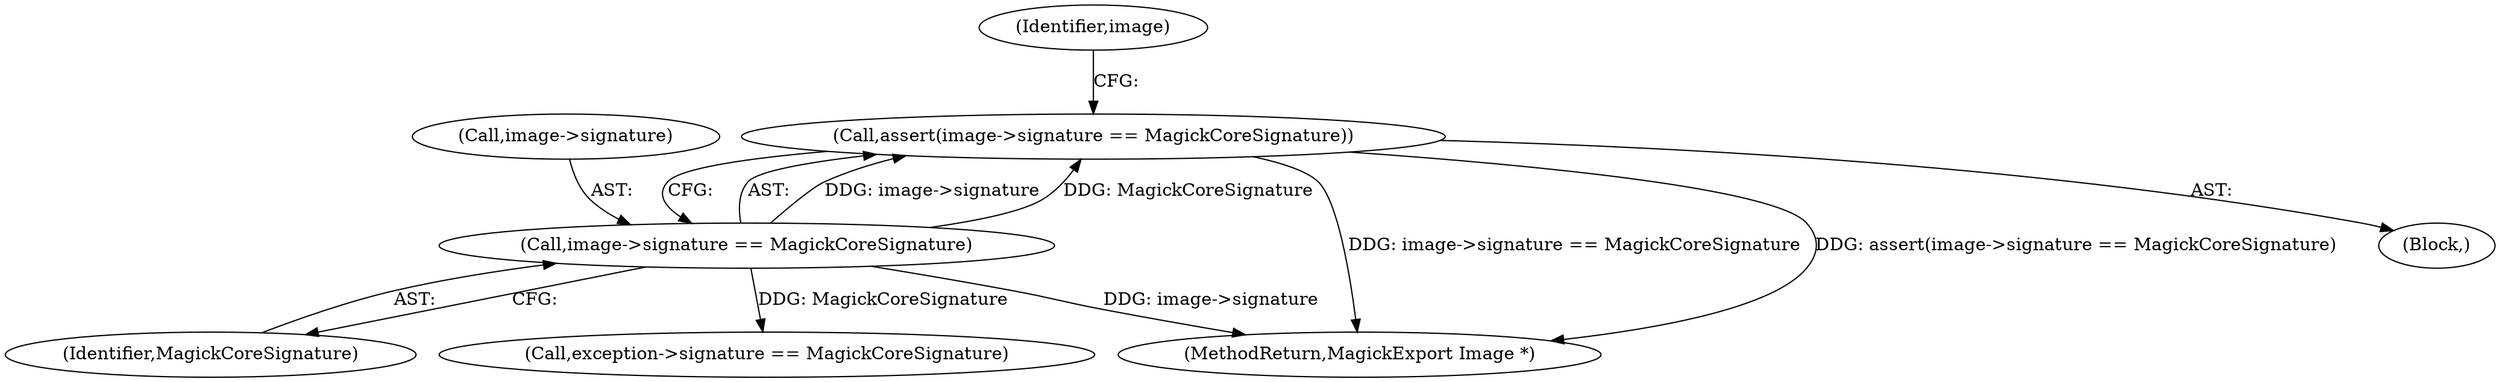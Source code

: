 digraph "0_ImageMagick6_35c7032723d85eee7318ff6c82f031fa2666b773@API" {
"1000122" [label="(Call,assert(image->signature == MagickCoreSignature))"];
"1000123" [label="(Call,image->signature == MagickCoreSignature)"];
"1000123" [label="(Call,image->signature == MagickCoreSignature)"];
"1000131" [label="(Identifier,image)"];
"1000150" [label="(Call,exception->signature == MagickCoreSignature)"];
"1000107" [label="(Block,)"];
"1000122" [label="(Call,assert(image->signature == MagickCoreSignature))"];
"1000893" [label="(MethodReturn,MagickExport Image *)"];
"1000127" [label="(Identifier,MagickCoreSignature)"];
"1000124" [label="(Call,image->signature)"];
"1000122" -> "1000107"  [label="AST: "];
"1000122" -> "1000123"  [label="CFG: "];
"1000123" -> "1000122"  [label="AST: "];
"1000131" -> "1000122"  [label="CFG: "];
"1000122" -> "1000893"  [label="DDG: image->signature == MagickCoreSignature"];
"1000122" -> "1000893"  [label="DDG: assert(image->signature == MagickCoreSignature)"];
"1000123" -> "1000122"  [label="DDG: image->signature"];
"1000123" -> "1000122"  [label="DDG: MagickCoreSignature"];
"1000123" -> "1000127"  [label="CFG: "];
"1000124" -> "1000123"  [label="AST: "];
"1000127" -> "1000123"  [label="AST: "];
"1000123" -> "1000893"  [label="DDG: image->signature"];
"1000123" -> "1000150"  [label="DDG: MagickCoreSignature"];
}
